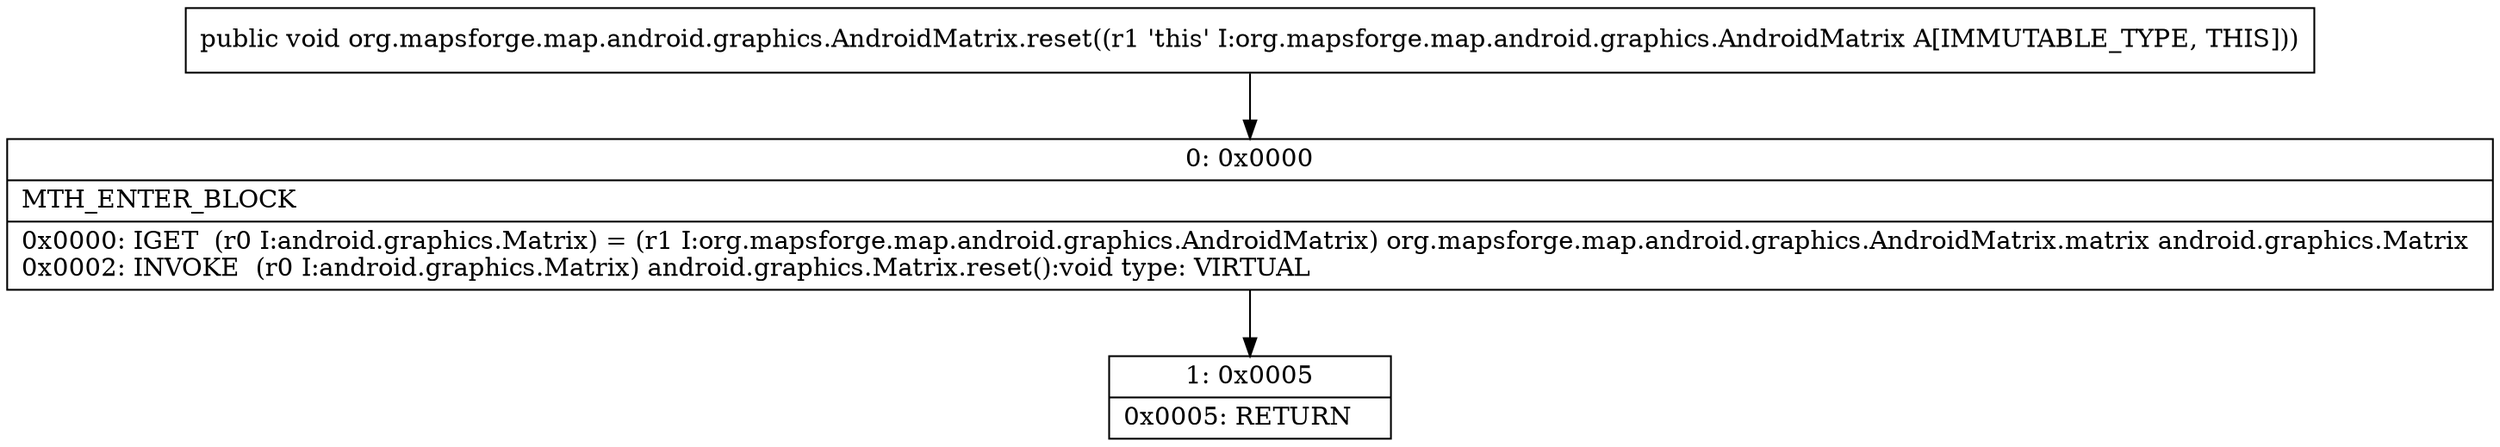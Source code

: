 digraph "CFG fororg.mapsforge.map.android.graphics.AndroidMatrix.reset()V" {
Node_0 [shape=record,label="{0\:\ 0x0000|MTH_ENTER_BLOCK\l|0x0000: IGET  (r0 I:android.graphics.Matrix) = (r1 I:org.mapsforge.map.android.graphics.AndroidMatrix) org.mapsforge.map.android.graphics.AndroidMatrix.matrix android.graphics.Matrix \l0x0002: INVOKE  (r0 I:android.graphics.Matrix) android.graphics.Matrix.reset():void type: VIRTUAL \l}"];
Node_1 [shape=record,label="{1\:\ 0x0005|0x0005: RETURN   \l}"];
MethodNode[shape=record,label="{public void org.mapsforge.map.android.graphics.AndroidMatrix.reset((r1 'this' I:org.mapsforge.map.android.graphics.AndroidMatrix A[IMMUTABLE_TYPE, THIS])) }"];
MethodNode -> Node_0;
Node_0 -> Node_1;
}


